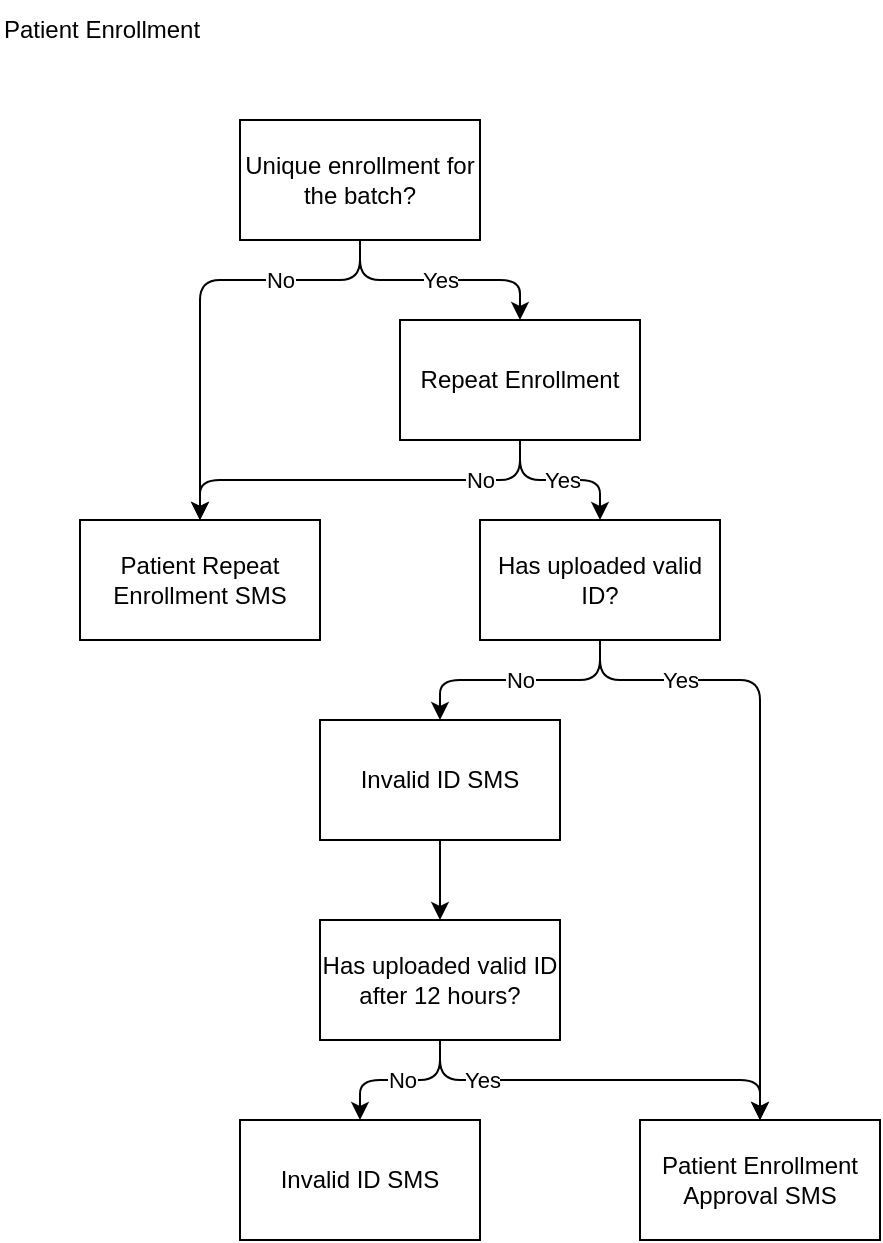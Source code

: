 <mxfile>
    <diagram id="TaLe2RkKAlyfnmkdeISu" name="Decision Tree">
        <mxGraphModel dx="-29" dy="633" grid="1" gridSize="10" guides="1" tooltips="1" connect="1" arrows="1" fold="1" page="1" pageScale="1" pageWidth="850" pageHeight="1100" math="0" shadow="0">
            <root>
                <mxCell id="0"/>
                <mxCell id="1" parent="0"/>
                <mxCell id="2" value="Patient Enrollment" style="text;html=1;align=left;verticalAlign=middle;resizable=0;points=[];autosize=1;strokeColor=none;fillColor=none;" parent="1" vertex="1">
                    <mxGeometry x="920" y="80" width="120" height="30" as="geometry"/>
                </mxCell>
                <mxCell id="3" value="Yes&lt;br&gt;" style="edgeStyle=none;html=1;exitX=0.5;exitY=1;exitDx=0;exitDy=0;entryX=0.5;entryY=0;entryDx=0;entryDy=0;" parent="1" source="5" target="11" edge="1">
                    <mxGeometry relative="1" as="geometry">
                        <Array as="points">
                            <mxPoint x="1100" y="220"/>
                            <mxPoint x="1180" y="220"/>
                        </Array>
                    </mxGeometry>
                </mxCell>
                <mxCell id="4" value="No&lt;br&gt;" style="edgeStyle=none;html=1;exitX=0.5;exitY=1;exitDx=0;exitDy=0;entryX=0.5;entryY=0;entryDx=0;entryDy=0;" parent="1" source="5" target="6" edge="1">
                    <mxGeometry x="-0.455" relative="1" as="geometry">
                        <Array as="points">
                            <mxPoint x="1100" y="220"/>
                            <mxPoint x="1020" y="220"/>
                        </Array>
                        <mxPoint as="offset"/>
                    </mxGeometry>
                </mxCell>
                <mxCell id="5" value="&lt;font style=&quot;font-size: 12px;&quot;&gt;Unique enrollment for the batch?&lt;br&gt;&lt;/font&gt;" style="rounded=0;whiteSpace=wrap;html=1;fillColor=none;" parent="1" vertex="1">
                    <mxGeometry x="1040" y="140" width="120" height="60" as="geometry"/>
                </mxCell>
                <mxCell id="6" value="&lt;font style=&quot;font-size: 12px;&quot;&gt;Patient Repeat Enrollment SMS&lt;br&gt;&lt;/font&gt;" style="rounded=0;whiteSpace=wrap;html=1;fillColor=none;" parent="1" vertex="1">
                    <mxGeometry x="960" y="340" width="120" height="60" as="geometry"/>
                </mxCell>
                <mxCell id="7" style="edgeStyle=none;html=1;entryX=0.5;entryY=0;entryDx=0;entryDy=0;exitX=0.5;exitY=1;exitDx=0;exitDy=0;" parent="1" source="11" target="14" edge="1">
                    <mxGeometry relative="1" as="geometry">
                        <Array as="points">
                            <mxPoint x="1180" y="320"/>
                            <mxPoint x="1220" y="320"/>
                        </Array>
                    </mxGeometry>
                </mxCell>
                <mxCell id="8" value="Yes" style="edgeLabel;html=1;align=center;verticalAlign=middle;resizable=0;points=[];" parent="7" vertex="1" connectable="0">
                    <mxGeometry x="0.014" relative="1" as="geometry">
                        <mxPoint as="offset"/>
                    </mxGeometry>
                </mxCell>
                <mxCell id="9" style="edgeStyle=none;html=1;exitX=0.5;exitY=1;exitDx=0;exitDy=0;entryX=0.5;entryY=0;entryDx=0;entryDy=0;" parent="1" source="11" target="6" edge="1">
                    <mxGeometry relative="1" as="geometry">
                        <Array as="points">
                            <mxPoint x="1180" y="320"/>
                            <mxPoint x="1020" y="320"/>
                        </Array>
                    </mxGeometry>
                </mxCell>
                <mxCell id="10" value="No" style="edgeLabel;html=1;align=center;verticalAlign=middle;resizable=0;points=[];" parent="9" vertex="1" connectable="0">
                    <mxGeometry x="-0.402" relative="1" as="geometry">
                        <mxPoint x="20" as="offset"/>
                    </mxGeometry>
                </mxCell>
                <mxCell id="11" value="&lt;font style=&quot;font-size: 12px;&quot;&gt;Repeat Enrollment&lt;br&gt;&lt;/font&gt;" style="rounded=0;whiteSpace=wrap;html=1;fillColor=none;" parent="1" vertex="1">
                    <mxGeometry x="1120" y="240" width="120" height="60" as="geometry"/>
                </mxCell>
                <mxCell id="12" value="No" style="edgeStyle=none;html=1;exitX=0.5;exitY=1;exitDx=0;exitDy=0;entryX=0.5;entryY=0;entryDx=0;entryDy=0;" parent="1" source="14" target="16" edge="1">
                    <mxGeometry relative="1" as="geometry">
                        <Array as="points">
                            <mxPoint x="1220" y="420"/>
                            <mxPoint x="1140" y="420"/>
                        </Array>
                    </mxGeometry>
                </mxCell>
                <mxCell id="13" value="Yes&lt;br&gt;" style="edgeStyle=none;html=1;exitX=0.5;exitY=1;exitDx=0;exitDy=0;entryX=0.5;entryY=0;entryDx=0;entryDy=0;" parent="1" source="14" target="17" edge="1">
                    <mxGeometry x="-0.625" relative="1" as="geometry">
                        <Array as="points">
                            <mxPoint x="1220" y="420"/>
                            <mxPoint x="1300" y="420"/>
                        </Array>
                        <mxPoint as="offset"/>
                    </mxGeometry>
                </mxCell>
                <mxCell id="14" value="&lt;font style=&quot;font-size: 12px;&quot;&gt;Has uploaded valid ID?&lt;br&gt;&lt;/font&gt;" style="rounded=0;whiteSpace=wrap;html=1;fillColor=none;" parent="1" vertex="1">
                    <mxGeometry x="1160" y="340" width="120" height="60" as="geometry"/>
                </mxCell>
                <mxCell id="15" style="edgeStyle=none;html=1;entryX=0.5;entryY=0;entryDx=0;entryDy=0;" parent="1" source="16" target="22" edge="1">
                    <mxGeometry relative="1" as="geometry"/>
                </mxCell>
                <mxCell id="16" value="&lt;font style=&quot;font-size: 12px;&quot;&gt;Invalid ID SMS&lt;br&gt;&lt;/font&gt;" style="rounded=0;whiteSpace=wrap;html=1;fillColor=none;" parent="1" vertex="1">
                    <mxGeometry x="1080" y="440" width="120" height="60" as="geometry"/>
                </mxCell>
                <mxCell id="17" value="&lt;font style=&quot;font-size: 12px;&quot;&gt;Patient Enrollment Approval SMS&lt;br&gt;&lt;/font&gt;" style="rounded=0;whiteSpace=wrap;html=1;fillColor=none;" parent="1" vertex="1">
                    <mxGeometry x="1240" y="640" width="120" height="60" as="geometry"/>
                </mxCell>
                <mxCell id="18" style="edgeStyle=none;html=1;exitX=0.5;exitY=1;exitDx=0;exitDy=0;entryX=0.5;entryY=0;entryDx=0;entryDy=0;" parent="1" source="22" target="23" edge="1">
                    <mxGeometry relative="1" as="geometry">
                        <Array as="points">
                            <mxPoint x="1140" y="620"/>
                            <mxPoint x="1100" y="620"/>
                        </Array>
                    </mxGeometry>
                </mxCell>
                <mxCell id="19" value="No" style="edgeLabel;html=1;align=center;verticalAlign=middle;resizable=0;points=[];" parent="18" vertex="1" connectable="0">
                    <mxGeometry x="-0.029" relative="1" as="geometry">
                        <mxPoint as="offset"/>
                    </mxGeometry>
                </mxCell>
                <mxCell id="20" style="edgeStyle=none;html=1;exitX=0.5;exitY=1;exitDx=0;exitDy=0;entryX=0.5;entryY=0;entryDx=0;entryDy=0;" parent="1" source="22" target="17" edge="1">
                    <mxGeometry relative="1" as="geometry">
                        <Array as="points">
                            <mxPoint x="1140" y="620"/>
                            <mxPoint x="1300" y="620"/>
                        </Array>
                    </mxGeometry>
                </mxCell>
                <mxCell id="21" value="Yes" style="edgeLabel;html=1;align=center;verticalAlign=middle;resizable=0;points=[];" parent="20" vertex="1" connectable="0">
                    <mxGeometry x="-0.596" relative="1" as="geometry">
                        <mxPoint as="offset"/>
                    </mxGeometry>
                </mxCell>
                <mxCell id="22" value="&lt;font style=&quot;font-size: 12px;&quot;&gt;Has uploaded valid ID after 12 hours?&lt;br&gt;&lt;/font&gt;" style="rounded=0;whiteSpace=wrap;html=1;fillColor=none;" parent="1" vertex="1">
                    <mxGeometry x="1080" y="540" width="120" height="60" as="geometry"/>
                </mxCell>
                <mxCell id="23" value="&lt;font style=&quot;font-size: 12px;&quot;&gt;Invalid ID SMS&lt;br&gt;&lt;/font&gt;" style="rounded=0;whiteSpace=wrap;html=1;fillColor=none;" parent="1" vertex="1">
                    <mxGeometry x="1040" y="640" width="120" height="60" as="geometry"/>
                </mxCell>
            </root>
        </mxGraphModel>
    </diagram>
    <diagram id="meiuRHZsYUnqdzDoraj_" name="Data Flow Diagram">
        <mxGraphModel dx="-29" dy="-467" grid="1" gridSize="10" guides="1" tooltips="1" connect="1" arrows="1" fold="1" page="1" pageScale="1" pageWidth="850" pageHeight="1100" math="0" shadow="0">
            <root>
                <mxCell id="0"/>
                <mxCell id="1" parent="0"/>
                <mxCell id="WnGBfVEDo_EBX4ITjBDv-1" value="" style="rounded=0;whiteSpace=wrap;html=1;fillColor=none;container=0;" parent="1" vertex="1">
                    <mxGeometry x="960" y="1360" width="1080" height="400" as="geometry"/>
                </mxCell>
                <mxCell id="WnGBfVEDo_EBX4ITjBDv-2" value="" style="rounded=0;whiteSpace=wrap;html=1;fillColor=none;container=0;" parent="1" vertex="1">
                    <mxGeometry x="960" y="1200" width="1080" height="160" as="geometry"/>
                </mxCell>
                <mxCell id="WnGBfVEDo_EBX4ITjBDv-3" value="Pulsecare Doctors" style="rounded=0;whiteSpace=wrap;html=1;fillColor=none;rotation=-90;" parent="1" vertex="1">
                    <mxGeometry x="860" y="1260" width="160" height="40" as="geometry"/>
                </mxCell>
                <mxCell id="WnGBfVEDo_EBX4ITjBDv-4" value="Coordinators" style="rounded=0;whiteSpace=wrap;html=1;fillColor=none;rotation=-90;" parent="1" vertex="1">
                    <mxGeometry x="740" y="1540" width="400" height="40" as="geometry"/>
                </mxCell>
                <mxCell id="WnGBfVEDo_EBX4ITjBDv-5" value="Patient Enrollment" style="text;html=1;align=left;verticalAlign=middle;resizable=0;points=[];autosize=1;strokeColor=none;fillColor=none;" parent="1" vertex="1">
                    <mxGeometry x="920" y="1160" width="120" height="30" as="geometry"/>
                </mxCell>
                <mxCell id="WnGBfVEDo_EBX4ITjBDv-6" style="edgeStyle=none;html=1;exitX=0.5;exitY=1;exitDx=0;exitDy=0;entryX=0.5;entryY=0;entryDx=0;entryDy=0;" parent="1" source="WnGBfVEDo_EBX4ITjBDv-7" target="WnGBfVEDo_EBX4ITjBDv-10" edge="1">
                    <mxGeometry relative="1" as="geometry"/>
                </mxCell>
                <mxCell id="WnGBfVEDo_EBX4ITjBDv-7" value="Fill out patient form on Pulsecare website" style="rounded=0;whiteSpace=wrap;html=1;fillColor=none;" parent="1" vertex="1">
                    <mxGeometry x="1000" y="1240" width="80" height="80" as="geometry"/>
                </mxCell>
                <mxCell id="WnGBfVEDo_EBX4ITjBDv-8" style="edgeStyle=none;html=1;" parent="1" source="WnGBfVEDo_EBX4ITjBDv-10" target="WnGBfVEDo_EBX4ITjBDv-12" edge="1">
                    <mxGeometry relative="1" as="geometry"/>
                </mxCell>
                <mxCell id="WnGBfVEDo_EBX4ITjBDv-9" style="edgeStyle=none;html=1;entryX=0;entryY=0.5;entryDx=0;entryDy=0;exitX=0.5;exitY=1;exitDx=0;exitDy=0;" parent="1" source="WnGBfVEDo_EBX4ITjBDv-10" target="WnGBfVEDo_EBX4ITjBDv-25" edge="1">
                    <mxGeometry relative="1" as="geometry">
                        <Array as="points">
                            <mxPoint x="1040" y="1680"/>
                        </Array>
                    </mxGeometry>
                </mxCell>
                <mxCell id="WnGBfVEDo_EBX4ITjBDv-10" value="Extract Zendesk Tickets via Airtable" style="rounded=0;whiteSpace=wrap;html=1;fillColor=none;" parent="1" vertex="1">
                    <mxGeometry x="1000" y="1520" width="80" height="80" as="geometry"/>
                </mxCell>
                <mxCell id="WnGBfVEDo_EBX4ITjBDv-11" style="edgeStyle=none;html=1;entryX=0;entryY=0.5;entryDx=0;entryDy=0;" parent="1" source="WnGBfVEDo_EBX4ITjBDv-12" target="WnGBfVEDo_EBX4ITjBDv-14" edge="1">
                    <mxGeometry relative="1" as="geometry"/>
                </mxCell>
                <mxCell id="WnGBfVEDo_EBX4ITjBDv-12" value="Check if enrollment is unique for its batch" style="rounded=0;whiteSpace=wrap;html=1;fillColor=none;" parent="1" vertex="1">
                    <mxGeometry x="1120" y="1520" width="80" height="80" as="geometry"/>
                </mxCell>
                <mxCell id="WnGBfVEDo_EBX4ITjBDv-13" style="edgeStyle=none;html=1;entryX=0;entryY=0.5;entryDx=0;entryDy=0;" parent="1" source="WnGBfVEDo_EBX4ITjBDv-14" target="WnGBfVEDo_EBX4ITjBDv-17" edge="1">
                    <mxGeometry relative="1" as="geometry"/>
                </mxCell>
                <mxCell id="WnGBfVEDo_EBX4ITjBDv-14" value="Check if enrollment is a unique enrollment" style="rounded=0;whiteSpace=wrap;html=1;fillColor=none;" parent="1" vertex="1">
                    <mxGeometry x="1240" y="1520" width="80" height="80" as="geometry"/>
                </mxCell>
                <mxCell id="WnGBfVEDo_EBX4ITjBDv-15" style="edgeStyle=none;html=1;exitX=0.5;exitY=0;exitDx=0;exitDy=0;entryX=0.5;entryY=1;entryDx=0;entryDy=0;" parent="1" source="WnGBfVEDo_EBX4ITjBDv-17" target="WnGBfVEDo_EBX4ITjBDv-18" edge="1">
                    <mxGeometry relative="1" as="geometry"/>
                </mxCell>
                <mxCell id="WnGBfVEDo_EBX4ITjBDv-16" style="edgeStyle=none;html=1;exitX=1;exitY=0.5;exitDx=0;exitDy=0;entryX=0;entryY=0.5;entryDx=0;entryDy=0;" parent="1" source="WnGBfVEDo_EBX4ITjBDv-17" target="WnGBfVEDo_EBX4ITjBDv-20" edge="1">
                    <mxGeometry relative="1" as="geometry"/>
                </mxCell>
                <mxCell id="WnGBfVEDo_EBX4ITjBDv-17" value="Check unenrolled&lt;br&gt;AE list" style="rounded=0;whiteSpace=wrap;html=1;fillColor=none;" parent="1" vertex="1">
                    <mxGeometry x="1360" y="1520" width="80" height="80" as="geometry"/>
                </mxCell>
                <mxCell id="WnGBfVEDo_EBX4ITjBDv-18" value="Input in Pulsecare PV database via Google Sheets" style="rounded=0;whiteSpace=wrap;html=1;fillColor=none;" parent="1" vertex="1">
                    <mxGeometry x="1360" y="1400" width="80" height="80" as="geometry"/>
                </mxCell>
                <mxCell id="WnGBfVEDo_EBX4ITjBDv-19" style="edgeStyle=none;html=1;exitX=1;exitY=0.5;exitDx=0;exitDy=0;entryX=0;entryY=0.5;entryDx=0;entryDy=0;" parent="1" source="WnGBfVEDo_EBX4ITjBDv-20" target="WnGBfVEDo_EBX4ITjBDv-22" edge="1">
                    <mxGeometry relative="1" as="geometry"/>
                </mxCell>
                <mxCell id="WnGBfVEDo_EBX4ITjBDv-20" value="Verify uploaded ID" style="rounded=0;whiteSpace=wrap;html=1;fillColor=none;" parent="1" vertex="1">
                    <mxGeometry x="1480" y="1520" width="80" height="80" as="geometry"/>
                </mxCell>
                <mxCell id="WnGBfVEDo_EBX4ITjBDv-21" style="edgeStyle=none;html=1;entryX=0;entryY=0.5;entryDx=0;entryDy=0;" parent="1" source="WnGBfVEDo_EBX4ITjBDv-22" target="WnGBfVEDo_EBX4ITjBDv-30" edge="1">
                    <mxGeometry relative="1" as="geometry"/>
                </mxCell>
                <mxCell id="WnGBfVEDo_EBX4ITjBDv-22" value="Check if patient's doctor is enrolled" style="rounded=0;whiteSpace=wrap;html=1;fillColor=none;" parent="1" vertex="1">
                    <mxGeometry x="1600" y="1520" width="80" height="80" as="geometry"/>
                </mxCell>
                <mxCell id="WnGBfVEDo_EBX4ITjBDv-23" value="Patient receives an SMS confirming enrollment" style="rounded=0;whiteSpace=wrap;html=1;fillColor=none;" parent="1" vertex="1">
                    <mxGeometry x="1920" y="1240" width="80" height="80" as="geometry"/>
                </mxCell>
                <mxCell id="WnGBfVEDo_EBX4ITjBDv-24" style="edgeStyle=none;html=1;exitX=1;exitY=0.5;exitDx=0;exitDy=0;entryX=0;entryY=0.5;entryDx=0;entryDy=0;" parent="1" source="WnGBfVEDo_EBX4ITjBDv-25" target="WnGBfVEDo_EBX4ITjBDv-30" edge="1">
                    <mxGeometry relative="1" as="geometry">
                        <Array as="points">
                            <mxPoint x="1700" y="1680"/>
                            <mxPoint x="1700" y="1560"/>
                        </Array>
                    </mxGeometry>
                </mxCell>
                <mxCell id="WnGBfVEDo_EBX4ITjBDv-25" value="Check for Adverse Events" style="rounded=0;whiteSpace=wrap;html=1;fillColor=none;" parent="1" vertex="1">
                    <mxGeometry x="1360" y="1640" width="80" height="80" as="geometry"/>
                </mxCell>
                <mxCell id="WnGBfVEDo_EBX4ITjBDv-26" style="edgeStyle=none;html=1;entryX=0;entryY=0.5;entryDx=0;entryDy=0;" parent="1" source="WnGBfVEDo_EBX4ITjBDv-30" target="WnGBfVEDo_EBX4ITjBDv-32" edge="1">
                    <mxGeometry relative="1" as="geometry"/>
                </mxCell>
                <mxCell id="WnGBfVEDo_EBX4ITjBDv-27" value="Yes" style="edgeLabel;html=1;align=center;verticalAlign=middle;resizable=0;points=[];" parent="WnGBfVEDo_EBX4ITjBDv-26" vertex="1" connectable="0">
                    <mxGeometry x="-0.2" relative="1" as="geometry">
                        <mxPoint as="offset"/>
                    </mxGeometry>
                </mxCell>
                <mxCell id="WnGBfVEDo_EBX4ITjBDv-28" style="edgeStyle=none;html=1;entryX=0;entryY=0.5;entryDx=0;entryDy=0;" parent="1" source="WnGBfVEDo_EBX4ITjBDv-30" target="WnGBfVEDo_EBX4ITjBDv-23" edge="1">
                    <mxGeometry relative="1" as="geometry">
                        <Array as="points">
                            <mxPoint x="1800" y="1280"/>
                        </Array>
                    </mxGeometry>
                </mxCell>
                <mxCell id="WnGBfVEDo_EBX4ITjBDv-29" value="No" style="edgeLabel;html=1;align=center;verticalAlign=middle;resizable=0;points=[];" parent="WnGBfVEDo_EBX4ITjBDv-28" vertex="1" connectable="0">
                    <mxGeometry x="-0.898" relative="1" as="geometry">
                        <mxPoint as="offset"/>
                    </mxGeometry>
                </mxCell>
                <mxCell id="WnGBfVEDo_EBX4ITjBDv-30" value="Patient is&lt;br&gt;HCP Transferee?" style="rhombus;whiteSpace=wrap;html=1;" parent="1" vertex="1">
                    <mxGeometry x="1720" y="1520" width="160" height="80" as="geometry"/>
                </mxCell>
                <mxCell id="WnGBfVEDo_EBX4ITjBDv-31" style="edgeStyle=none;html=1;exitX=0.5;exitY=0;exitDx=0;exitDy=0;" parent="1" source="WnGBfVEDo_EBX4ITjBDv-32" target="WnGBfVEDo_EBX4ITjBDv-23" edge="1">
                    <mxGeometry relative="1" as="geometry"/>
                </mxCell>
                <mxCell id="WnGBfVEDo_EBX4ITjBDv-32" value="Validate HCP patient code" style="rounded=0;whiteSpace=wrap;html=1;fillColor=none;" parent="1" vertex="1">
                    <mxGeometry x="1920" y="1520" width="80" height="80" as="geometry"/>
                </mxCell>
            </root>
        </mxGraphModel>
    </diagram>
</mxfile>